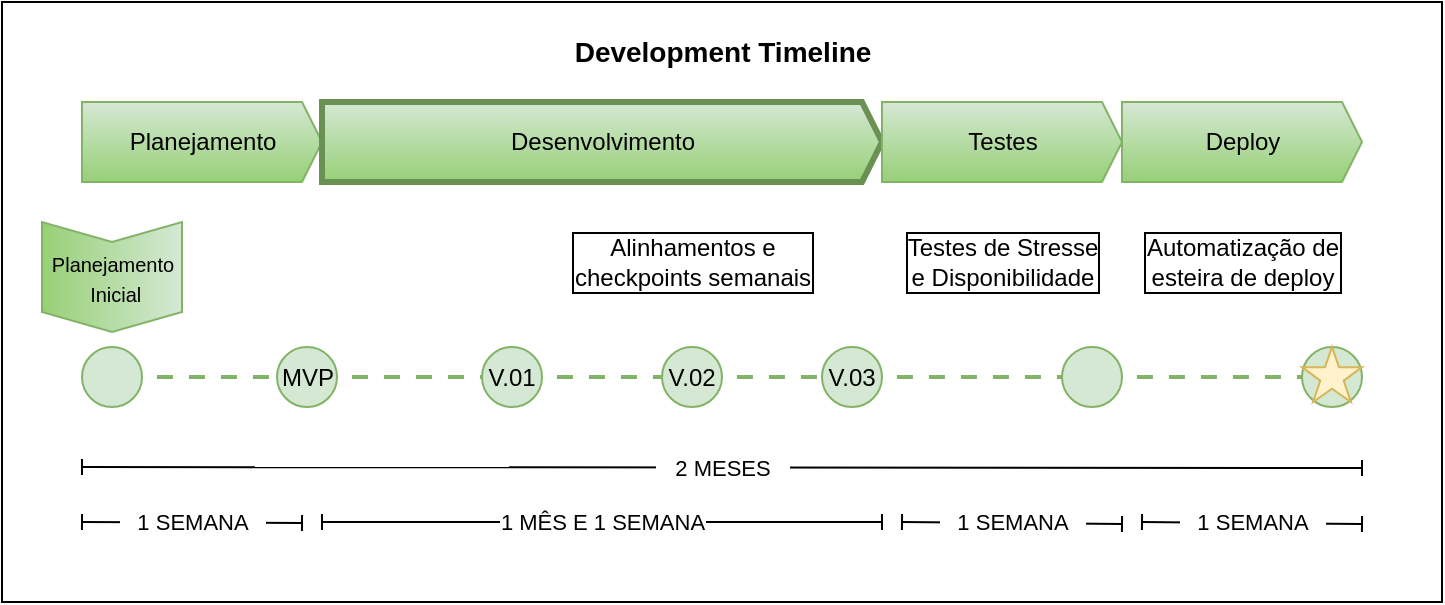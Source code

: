 <mxfile version="22.1.18" type="github">
  <diagram name="Page-1" id="jvHXsrBljIZh9Bcvvygx">
    <mxGraphModel dx="880" dy="468" grid="1" gridSize="10" guides="1" tooltips="1" connect="1" arrows="1" fold="1" page="1" pageScale="1" pageWidth="850" pageHeight="1100" math="0" shadow="0">
      <root>
        <mxCell id="0" />
        <mxCell id="1" parent="0" />
        <mxCell id="OGMLSJQyytf993Z_IZep-33" value="" style="rounded=0;whiteSpace=wrap;html=1;" vertex="1" parent="1">
          <mxGeometry x="40" y="30" width="720" height="300" as="geometry" />
        </mxCell>
        <mxCell id="OGMLSJQyytf993Z_IZep-26" value="" style="ellipse;whiteSpace=wrap;html=1;aspect=fixed;fillColor=#d5e8d4;strokeColor=#82b366;" vertex="1" parent="1">
          <mxGeometry x="690" y="202.5" width="30" height="30" as="geometry" />
        </mxCell>
        <mxCell id="OGMLSJQyytf993Z_IZep-3" value="Planejamento" style="html=1;shadow=0;dashed=0;align=center;verticalAlign=middle;shape=mxgraph.arrows2.arrow;dy=0;dx=10;notch=0;fillColor=#d5e8d4;strokeColor=#82b366;gradientColor=#97d077;" vertex="1" parent="1">
          <mxGeometry x="80" y="80" width="120" height="40" as="geometry" />
        </mxCell>
        <mxCell id="OGMLSJQyytf993Z_IZep-4" value="Desenvolvimento" style="html=1;shadow=0;dashed=0;align=center;verticalAlign=middle;shape=mxgraph.arrows2.arrow;dy=0;dx=10;notch=0;fillColor=#d5e8d4;strokeColor=#6A9153;gradientColor=#97d077;strokeWidth=3;" vertex="1" parent="1">
          <mxGeometry x="200" y="80" width="280" height="40" as="geometry" />
        </mxCell>
        <mxCell id="OGMLSJQyytf993Z_IZep-5" value="Testes" style="html=1;shadow=0;dashed=0;align=center;verticalAlign=middle;shape=mxgraph.arrows2.arrow;dy=0;dx=10;notch=0;fillColor=#d5e8d4;strokeColor=#82b366;gradientColor=#97d077;" vertex="1" parent="1">
          <mxGeometry x="480" y="80" width="120" height="40" as="geometry" />
        </mxCell>
        <mxCell id="OGMLSJQyytf993Z_IZep-6" value="Deploy" style="html=1;shadow=0;dashed=0;align=center;verticalAlign=middle;shape=mxgraph.arrows2.arrow;dy=0;dx=10;notch=0;fillColor=#d5e8d4;strokeColor=#82b366;gradientColor=#97d077;" vertex="1" parent="1">
          <mxGeometry x="600" y="80" width="120" height="40" as="geometry" />
        </mxCell>
        <mxCell id="OGMLSJQyytf993Z_IZep-7" value="" style="html=1;shadow=0;dashed=0;align=center;verticalAlign=middle;shape=mxgraph.arrows2.arrow;dy=0;dx=10;notch=10;rotation=90;whiteSpace=wrap;fillColor=#d5e8d4;strokeColor=#82b366;gradientColor=#97d077;" vertex="1" parent="1">
          <mxGeometry x="67.5" y="132.5" width="55" height="70" as="geometry" />
        </mxCell>
        <mxCell id="OGMLSJQyytf993Z_IZep-8" value="&lt;font style=&quot;font-size: 10px;&quot;&gt;Planejamento&lt;br&gt;&amp;nbsp;Inicial&lt;/font&gt;" style="text;html=1;align=center;verticalAlign=middle;resizable=0;points=[];autosize=1;strokeColor=none;fillColor=none;" vertex="1" parent="1">
          <mxGeometry x="55" y="147.5" width="80" height="40" as="geometry" />
        </mxCell>
        <mxCell id="OGMLSJQyytf993Z_IZep-11" style="edgeStyle=orthogonalEdgeStyle;rounded=0;orthogonalLoop=1;jettySize=auto;html=1;exitX=1;exitY=0.5;exitDx=0;exitDy=0;entryX=0;entryY=0.5;entryDx=0;entryDy=0;endArrow=none;endFill=0;flowAnimation=1;strokeWidth=2;fillColor=#d5e8d4;strokeColor=#82b366;" edge="1" parent="1" source="OGMLSJQyytf993Z_IZep-9" target="OGMLSJQyytf993Z_IZep-10">
          <mxGeometry relative="1" as="geometry" />
        </mxCell>
        <mxCell id="OGMLSJQyytf993Z_IZep-9" value="" style="ellipse;whiteSpace=wrap;html=1;aspect=fixed;fillColor=#d5e8d4;strokeColor=#82b366;" vertex="1" parent="1">
          <mxGeometry x="80" y="202.5" width="30" height="30" as="geometry" />
        </mxCell>
        <mxCell id="OGMLSJQyytf993Z_IZep-15" style="edgeStyle=orthogonalEdgeStyle;rounded=0;orthogonalLoop=1;jettySize=auto;html=1;exitX=1;exitY=0.5;exitDx=0;exitDy=0;endArrow=none;endFill=0;flowAnimation=1;strokeWidth=2;fillColor=#d5e8d4;strokeColor=#82b366;" edge="1" parent="1" source="OGMLSJQyytf993Z_IZep-10" target="OGMLSJQyytf993Z_IZep-12">
          <mxGeometry relative="1" as="geometry" />
        </mxCell>
        <mxCell id="OGMLSJQyytf993Z_IZep-10" value="MVP" style="ellipse;whiteSpace=wrap;html=1;aspect=fixed;fillColor=#d5e8d4;strokeColor=#82b366;" vertex="1" parent="1">
          <mxGeometry x="177.5" y="202.5" width="30" height="30" as="geometry" />
        </mxCell>
        <mxCell id="OGMLSJQyytf993Z_IZep-16" style="edgeStyle=orthogonalEdgeStyle;rounded=0;orthogonalLoop=1;jettySize=auto;html=1;exitX=1;exitY=0.5;exitDx=0;exitDy=0;entryX=0;entryY=0.5;entryDx=0;entryDy=0;endArrow=none;endFill=0;flowAnimation=1;strokeWidth=2;fillColor=#d5e8d4;strokeColor=#82b366;" edge="1" parent="1" source="OGMLSJQyytf993Z_IZep-12" target="OGMLSJQyytf993Z_IZep-13">
          <mxGeometry relative="1" as="geometry" />
        </mxCell>
        <mxCell id="OGMLSJQyytf993Z_IZep-12" value="V.01" style="ellipse;whiteSpace=wrap;html=1;aspect=fixed;fillColor=#d5e8d4;strokeColor=#82b366;" vertex="1" parent="1">
          <mxGeometry x="280" y="202.5" width="30" height="30" as="geometry" />
        </mxCell>
        <mxCell id="OGMLSJQyytf993Z_IZep-17" style="edgeStyle=orthogonalEdgeStyle;rounded=0;orthogonalLoop=1;jettySize=auto;html=1;exitX=1;exitY=0.5;exitDx=0;exitDy=0;entryX=0;entryY=0.5;entryDx=0;entryDy=0;endArrow=none;endFill=0;flowAnimation=1;strokeWidth=2;fillColor=#d5e8d4;strokeColor=#82b366;" edge="1" parent="1" source="OGMLSJQyytf993Z_IZep-13" target="OGMLSJQyytf993Z_IZep-14">
          <mxGeometry relative="1" as="geometry" />
        </mxCell>
        <mxCell id="OGMLSJQyytf993Z_IZep-13" value="V.02" style="ellipse;whiteSpace=wrap;html=1;aspect=fixed;fillColor=#d5e8d4;strokeColor=#82b366;" vertex="1" parent="1">
          <mxGeometry x="370" y="202.5" width="30" height="30" as="geometry" />
        </mxCell>
        <mxCell id="OGMLSJQyytf993Z_IZep-22" style="edgeStyle=orthogonalEdgeStyle;rounded=0;orthogonalLoop=1;jettySize=auto;html=1;exitX=1;exitY=0.5;exitDx=0;exitDy=0;entryX=0;entryY=0.5;entryDx=0;entryDy=0;endArrow=none;endFill=0;flowAnimation=1;strokeWidth=2;fillColor=#d5e8d4;strokeColor=#82b366;" edge="1" parent="1" source="OGMLSJQyytf993Z_IZep-14" target="OGMLSJQyytf993Z_IZep-21">
          <mxGeometry relative="1" as="geometry" />
        </mxCell>
        <mxCell id="OGMLSJQyytf993Z_IZep-14" value="V.03" style="ellipse;whiteSpace=wrap;html=1;aspect=fixed;fillColor=#d5e8d4;strokeColor=#82b366;" vertex="1" parent="1">
          <mxGeometry x="450" y="202.5" width="30" height="30" as="geometry" />
        </mxCell>
        <mxCell id="OGMLSJQyytf993Z_IZep-18" value="Alinhamentos e &lt;br&gt;checkpoints semanais" style="text;html=1;align=center;verticalAlign=middle;resizable=0;points=[];autosize=1;labelBorderColor=default;" vertex="1" parent="1">
          <mxGeometry x="315" y="140" width="140" height="40" as="geometry" />
        </mxCell>
        <mxCell id="OGMLSJQyytf993Z_IZep-27" style="edgeStyle=orthogonalEdgeStyle;rounded=0;orthogonalLoop=1;jettySize=auto;html=1;exitX=1;exitY=0.5;exitDx=0;exitDy=0;entryX=0;entryY=0.5;entryDx=0;entryDy=0;endArrow=none;endFill=0;flowAnimation=1;strokeWidth=2;fillColor=#d5e8d4;strokeColor=#82b366;" edge="1" parent="1" source="OGMLSJQyytf993Z_IZep-21" target="OGMLSJQyytf993Z_IZep-26">
          <mxGeometry relative="1" as="geometry">
            <mxPoint x="600" y="230" as="targetPoint" />
          </mxGeometry>
        </mxCell>
        <mxCell id="OGMLSJQyytf993Z_IZep-21" value="" style="ellipse;whiteSpace=wrap;html=1;aspect=fixed;fillColor=#d5e8d4;strokeColor=#82b366;" vertex="1" parent="1">
          <mxGeometry x="570" y="202.5" width="30" height="30" as="geometry" />
        </mxCell>
        <mxCell id="OGMLSJQyytf993Z_IZep-24" value="" style="verticalLabelPosition=bottom;verticalAlign=top;html=1;shape=mxgraph.basic.star;fillColor=#fff2cc;strokeColor=#d6b656;" vertex="1" parent="1">
          <mxGeometry x="690" y="202.5" width="30" height="27.5" as="geometry" />
        </mxCell>
        <mxCell id="OGMLSJQyytf993Z_IZep-28" value="&amp;nbsp; &amp;nbsp;2 MESES&amp;nbsp; &amp;nbsp;" style="endArrow=baseDash;startArrow=baseDash;html=1;rounded=0;startFill=0;endFill=0;" edge="1" parent="1">
          <mxGeometry width="50" height="50" relative="1" as="geometry">
            <mxPoint x="80" y="262.5" as="sourcePoint" />
            <mxPoint x="720" y="263" as="targetPoint" />
            <mxPoint as="offset" />
          </mxGeometry>
        </mxCell>
        <mxCell id="OGMLSJQyytf993Z_IZep-29" value="&amp;nbsp; &amp;nbsp;1 SEMANA&amp;nbsp; &amp;nbsp;" style="endArrow=baseDash;startArrow=baseDash;html=1;rounded=0;startFill=0;endFill=0;" edge="1" parent="1">
          <mxGeometry width="50" height="50" relative="1" as="geometry">
            <mxPoint x="80" y="290" as="sourcePoint" />
            <mxPoint x="190" y="290.5" as="targetPoint" />
          </mxGeometry>
        </mxCell>
        <mxCell id="OGMLSJQyytf993Z_IZep-30" value="1 MÊS E 1 SEMANA" style="endArrow=baseDash;startArrow=baseDash;html=1;rounded=0;startFill=0;endFill=0;" edge="1" parent="1">
          <mxGeometry width="50" height="50" relative="1" as="geometry">
            <mxPoint x="200" y="290" as="sourcePoint" />
            <mxPoint x="480" y="290" as="targetPoint" />
          </mxGeometry>
        </mxCell>
        <mxCell id="OGMLSJQyytf993Z_IZep-31" value="&amp;nbsp; &amp;nbsp;1 SEMANA&amp;nbsp; &amp;nbsp;" style="endArrow=baseDash;startArrow=baseDash;html=1;rounded=0;startFill=0;endFill=0;" edge="1" parent="1">
          <mxGeometry width="50" height="50" relative="1" as="geometry">
            <mxPoint x="490" y="290" as="sourcePoint" />
            <mxPoint x="600" y="291" as="targetPoint" />
          </mxGeometry>
        </mxCell>
        <mxCell id="OGMLSJQyytf993Z_IZep-32" value="&amp;nbsp; &amp;nbsp;1 SEMANA&amp;nbsp; &amp;nbsp;" style="endArrow=baseDash;startArrow=baseDash;html=1;rounded=0;startFill=0;endFill=0;" edge="1" parent="1">
          <mxGeometry width="50" height="50" relative="1" as="geometry">
            <mxPoint x="610" y="290" as="sourcePoint" />
            <mxPoint x="720" y="291" as="targetPoint" />
          </mxGeometry>
        </mxCell>
        <mxCell id="OGMLSJQyytf993Z_IZep-35" value="Testes de Stresse &lt;br&gt;e Disponibilidade" style="text;html=1;align=center;verticalAlign=middle;resizable=0;points=[];autosize=1;labelBorderColor=default;" vertex="1" parent="1">
          <mxGeometry x="480" y="140" width="120" height="40" as="geometry" />
        </mxCell>
        <mxCell id="OGMLSJQyytf993Z_IZep-36" value="Automatização de &lt;br&gt;esteira de deploy" style="text;html=1;align=center;verticalAlign=middle;resizable=0;points=[];autosize=1;labelBorderColor=default;" vertex="1" parent="1">
          <mxGeometry x="600" y="140" width="120" height="40" as="geometry" />
        </mxCell>
        <mxCell id="OGMLSJQyytf993Z_IZep-38" value="Development Timeline" style="text;html=1;align=center;verticalAlign=middle;resizable=0;points=[];autosize=1;strokeColor=none;fillColor=none;fontSize=14;fontStyle=1" vertex="1" parent="1">
          <mxGeometry x="315" y="40" width="170" height="30" as="geometry" />
        </mxCell>
      </root>
    </mxGraphModel>
  </diagram>
</mxfile>

